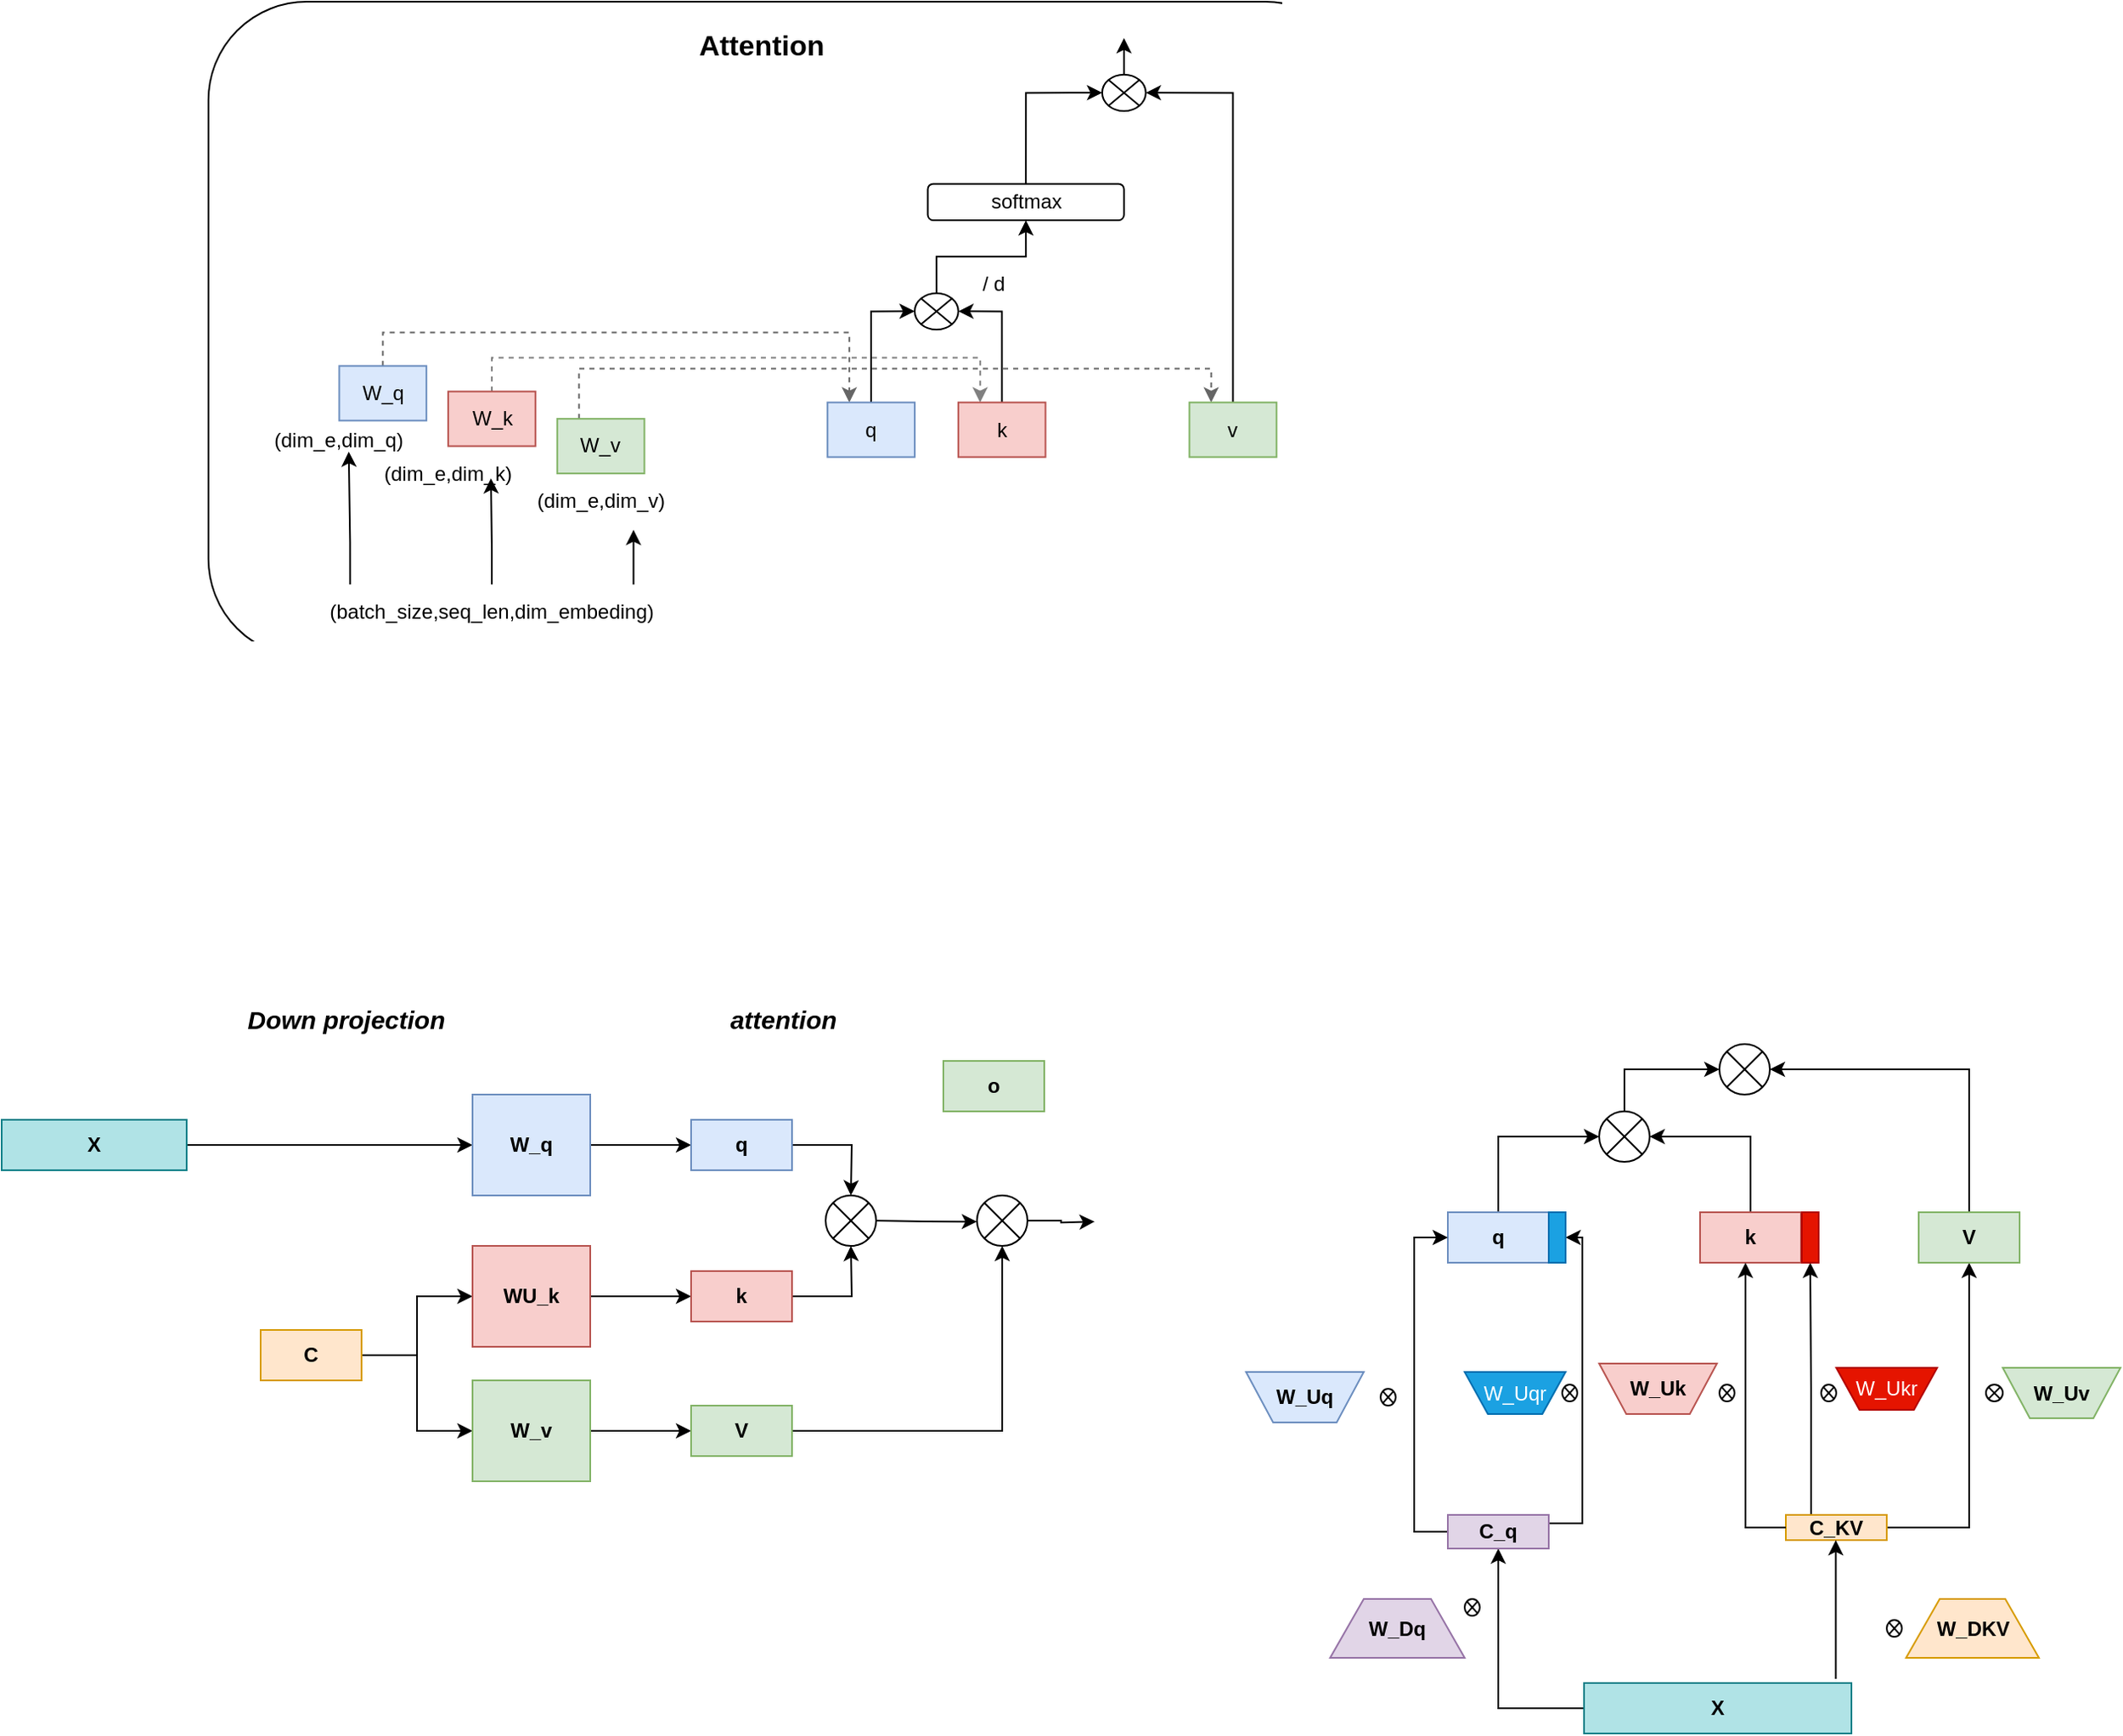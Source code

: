 <mxfile version="26.0.2">
  <diagram name="第 1 页" id="GaObuayZV9ZZrY6aDF09">
    <mxGraphModel dx="995" dy="-670" grid="1" gridSize="10" guides="1" tooltips="1" connect="1" arrows="1" fold="1" page="1" pageScale="1" pageWidth="827" pageHeight="1169" math="0" shadow="0">
      <root>
        <mxCell id="0" />
        <mxCell id="1" parent="0" />
        <mxCell id="-r-d7jzyUZq8ZXCOeAmc-230" style="edgeStyle=orthogonalEdgeStyle;rounded=0;orthogonalLoop=1;jettySize=auto;html=1;exitX=1;exitY=0.5;exitDx=0;exitDy=0;entryX=0;entryY=0.5;entryDx=0;entryDy=0;" parent="1" source="-r-d7jzyUZq8ZXCOeAmc-185" target="-r-d7jzyUZq8ZXCOeAmc-189" edge="1">
          <mxGeometry relative="1" as="geometry" />
        </mxCell>
        <mxCell id="-r-d7jzyUZq8ZXCOeAmc-185" value="&lt;b&gt;X&lt;/b&gt;" style="rounded=0;whiteSpace=wrap;html=1;fillColor=#b0e3e6;strokeColor=#0e8088;" parent="1" vertex="1">
          <mxGeometry x="120" y="1955" width="110" height="30" as="geometry" />
        </mxCell>
        <mxCell id="-r-d7jzyUZq8ZXCOeAmc-199" style="edgeStyle=orthogonalEdgeStyle;rounded=0;orthogonalLoop=1;jettySize=auto;html=1;exitX=1;exitY=0.5;exitDx=0;exitDy=0;" parent="1" source="-r-d7jzyUZq8ZXCOeAmc-188" target="-r-d7jzyUZq8ZXCOeAmc-190" edge="1">
          <mxGeometry relative="1" as="geometry" />
        </mxCell>
        <mxCell id="-r-d7jzyUZq8ZXCOeAmc-228" style="edgeStyle=orthogonalEdgeStyle;rounded=0;orthogonalLoop=1;jettySize=auto;html=1;exitX=1;exitY=0.5;exitDx=0;exitDy=0;entryX=0;entryY=0.5;entryDx=0;entryDy=0;" parent="1" source="-r-d7jzyUZq8ZXCOeAmc-188" target="-r-d7jzyUZq8ZXCOeAmc-214" edge="1">
          <mxGeometry relative="1" as="geometry" />
        </mxCell>
        <mxCell id="-r-d7jzyUZq8ZXCOeAmc-188" value="&lt;b&gt;C&lt;/b&gt;" style="rounded=0;whiteSpace=wrap;html=1;fillColor=#ffe6cc;strokeColor=#d79b00;" parent="1" vertex="1">
          <mxGeometry x="274" y="2080" width="60" height="30" as="geometry" />
        </mxCell>
        <mxCell id="-r-d7jzyUZq8ZXCOeAmc-198" style="edgeStyle=orthogonalEdgeStyle;rounded=0;orthogonalLoop=1;jettySize=auto;html=1;exitX=1;exitY=0.5;exitDx=0;exitDy=0;entryX=0;entryY=0.5;entryDx=0;entryDy=0;" parent="1" source="-r-d7jzyUZq8ZXCOeAmc-189" target="-r-d7jzyUZq8ZXCOeAmc-191" edge="1">
          <mxGeometry relative="1" as="geometry" />
        </mxCell>
        <mxCell id="-r-d7jzyUZq8ZXCOeAmc-189" value="&lt;b&gt;W_q&lt;/b&gt;" style="rounded=0;whiteSpace=wrap;html=1;fillColor=#dae8fc;strokeColor=#6c8ebf;" parent="1" vertex="1">
          <mxGeometry x="400" y="1940" width="70" height="60" as="geometry" />
        </mxCell>
        <mxCell id="-r-d7jzyUZq8ZXCOeAmc-200" style="edgeStyle=orthogonalEdgeStyle;rounded=0;orthogonalLoop=1;jettySize=auto;html=1;exitX=1;exitY=0.5;exitDx=0;exitDy=0;" parent="1" source="-r-d7jzyUZq8ZXCOeAmc-190" target="-r-d7jzyUZq8ZXCOeAmc-192" edge="1">
          <mxGeometry relative="1" as="geometry" />
        </mxCell>
        <mxCell id="-r-d7jzyUZq8ZXCOeAmc-190" value="&lt;b&gt;WU_k&lt;/b&gt;" style="rounded=0;whiteSpace=wrap;html=1;fillColor=#f8cecc;strokeColor=#b85450;" parent="1" vertex="1">
          <mxGeometry x="400" y="2030" width="70" height="60" as="geometry" />
        </mxCell>
        <mxCell id="-r-d7jzyUZq8ZXCOeAmc-207" style="edgeStyle=orthogonalEdgeStyle;rounded=0;orthogonalLoop=1;jettySize=auto;html=1;exitX=1;exitY=0.5;exitDx=0;exitDy=0;entryX=0.5;entryY=0;entryDx=0;entryDy=0;" parent="1" source="-r-d7jzyUZq8ZXCOeAmc-191" edge="1">
          <mxGeometry relative="1" as="geometry">
            <mxPoint x="625" y="2000" as="targetPoint" />
          </mxGeometry>
        </mxCell>
        <mxCell id="-r-d7jzyUZq8ZXCOeAmc-191" value="&lt;b&gt;q&lt;/b&gt;" style="rounded=0;whiteSpace=wrap;html=1;fillColor=#dae8fc;strokeColor=#6c8ebf;" parent="1" vertex="1">
          <mxGeometry x="530" y="1955" width="60" height="30" as="geometry" />
        </mxCell>
        <mxCell id="-r-d7jzyUZq8ZXCOeAmc-208" style="edgeStyle=orthogonalEdgeStyle;rounded=0;orthogonalLoop=1;jettySize=auto;html=1;exitX=1;exitY=0.5;exitDx=0;exitDy=0;entryX=0.5;entryY=1;entryDx=0;entryDy=0;" parent="1" source="-r-d7jzyUZq8ZXCOeAmc-192" edge="1">
          <mxGeometry relative="1" as="geometry">
            <mxPoint x="625" y="2030" as="targetPoint" />
          </mxGeometry>
        </mxCell>
        <mxCell id="-r-d7jzyUZq8ZXCOeAmc-192" value="&lt;b&gt;k&lt;/b&gt;" style="rounded=0;whiteSpace=wrap;html=1;fillColor=#f8cecc;strokeColor=#b85450;" parent="1" vertex="1">
          <mxGeometry x="530" y="2045" width="60" height="30" as="geometry" />
        </mxCell>
        <mxCell id="-r-d7jzyUZq8ZXCOeAmc-201" value="&lt;b&gt;&lt;i&gt;&lt;font style=&quot;font-size: 15px;&quot;&gt;Down projection&lt;/font&gt;&lt;/i&gt;&lt;/b&gt;" style="text;html=1;align=center;verticalAlign=middle;whiteSpace=wrap;rounded=0;" parent="1" vertex="1">
          <mxGeometry x="250" y="1880" width="150" height="30" as="geometry" />
        </mxCell>
        <mxCell id="-r-d7jzyUZq8ZXCOeAmc-202" value="&lt;b&gt;&lt;i&gt;&lt;font style=&quot;font-size: 15px;&quot;&gt;attention&lt;/font&gt;&lt;/i&gt;&lt;/b&gt;" style="text;html=1;align=center;verticalAlign=middle;whiteSpace=wrap;rounded=0;" parent="1" vertex="1">
          <mxGeometry x="510" y="1880" width="150" height="30" as="geometry" />
        </mxCell>
        <mxCell id="-r-d7jzyUZq8ZXCOeAmc-211" style="edgeStyle=orthogonalEdgeStyle;rounded=0;orthogonalLoop=1;jettySize=auto;html=1;exitX=1;exitY=0.5;exitDx=0;exitDy=0;" parent="1" edge="1">
          <mxGeometry relative="1" as="geometry">
            <mxPoint x="700" y="2015.588" as="targetPoint" />
            <mxPoint x="640.0" y="2015" as="sourcePoint" />
          </mxGeometry>
        </mxCell>
        <mxCell id="-r-d7jzyUZq8ZXCOeAmc-209" style="edgeStyle=orthogonalEdgeStyle;rounded=0;orthogonalLoop=1;jettySize=auto;html=1;exitX=0.5;exitY=1;exitDx=0;exitDy=0;" parent="1" source="-r-d7jzyUZq8ZXCOeAmc-202" target="-r-d7jzyUZq8ZXCOeAmc-202" edge="1">
          <mxGeometry relative="1" as="geometry" />
        </mxCell>
        <mxCell id="-r-d7jzyUZq8ZXCOeAmc-212" value="" style="shape=sumEllipse;perimeter=ellipsePerimeter;whiteSpace=wrap;html=1;backgroundOutline=1;" parent="1" vertex="1">
          <mxGeometry x="610" y="2000" width="30" height="30" as="geometry" />
        </mxCell>
        <mxCell id="-r-d7jzyUZq8ZXCOeAmc-223" style="edgeStyle=orthogonalEdgeStyle;rounded=0;orthogonalLoop=1;jettySize=auto;html=1;exitX=1;exitY=0.5;exitDx=0;exitDy=0;" parent="1" source="-r-d7jzyUZq8ZXCOeAmc-213" edge="1">
          <mxGeometry relative="1" as="geometry">
            <mxPoint x="770" y="2015.588" as="targetPoint" />
          </mxGeometry>
        </mxCell>
        <mxCell id="-r-d7jzyUZq8ZXCOeAmc-213" value="" style="shape=sumEllipse;perimeter=ellipsePerimeter;whiteSpace=wrap;html=1;backgroundOutline=1;" parent="1" vertex="1">
          <mxGeometry x="700" y="2000" width="30" height="30" as="geometry" />
        </mxCell>
        <mxCell id="-r-d7jzyUZq8ZXCOeAmc-217" style="edgeStyle=orthogonalEdgeStyle;rounded=0;orthogonalLoop=1;jettySize=auto;html=1;exitX=1;exitY=0.5;exitDx=0;exitDy=0;entryX=0.5;entryY=1;entryDx=0;entryDy=0;" parent="1" source="-r-d7jzyUZq8ZXCOeAmc-218" target="-r-d7jzyUZq8ZXCOeAmc-213" edge="1">
          <mxGeometry relative="1" as="geometry" />
        </mxCell>
        <mxCell id="-r-d7jzyUZq8ZXCOeAmc-220" style="edgeStyle=orthogonalEdgeStyle;rounded=0;orthogonalLoop=1;jettySize=auto;html=1;exitX=1;exitY=0.5;exitDx=0;exitDy=0;entryX=0;entryY=0.5;entryDx=0;entryDy=0;" parent="1" source="-r-d7jzyUZq8ZXCOeAmc-214" target="-r-d7jzyUZq8ZXCOeAmc-218" edge="1">
          <mxGeometry relative="1" as="geometry" />
        </mxCell>
        <mxCell id="-r-d7jzyUZq8ZXCOeAmc-214" value="&lt;b&gt;W_v&lt;/b&gt;" style="rounded=0;whiteSpace=wrap;html=1;fillColor=#d5e8d4;strokeColor=#82b366;" parent="1" vertex="1">
          <mxGeometry x="400" y="2110" width="70" height="60" as="geometry" />
        </mxCell>
        <mxCell id="-r-d7jzyUZq8ZXCOeAmc-218" value="&lt;b&gt;V&lt;/b&gt;" style="rounded=0;whiteSpace=wrap;html=1;fillColor=#d5e8d4;strokeColor=#82b366;" parent="1" vertex="1">
          <mxGeometry x="530" y="2125" width="60" height="30" as="geometry" />
        </mxCell>
        <mxCell id="-r-d7jzyUZq8ZXCOeAmc-226" value="&lt;b&gt;o&lt;/b&gt;" style="rounded=0;whiteSpace=wrap;html=1;fillColor=#d5e8d4;strokeColor=#82b366;" parent="1" vertex="1">
          <mxGeometry x="680" y="1920" width="60" height="30" as="geometry" />
        </mxCell>
        <mxCell id="DJ5MSKaRVRDGybE-odoW-30" value="" style="group" vertex="1" connectable="0" parent="1">
          <mxGeometry x="230" y="1290" width="700" height="390" as="geometry" />
        </mxCell>
        <mxCell id="DJ5MSKaRVRDGybE-odoW-31" value="" style="rounded=1;whiteSpace=wrap;html=1;" vertex="1" parent="DJ5MSKaRVRDGybE-odoW-30">
          <mxGeometry x="12.963" width="687.037" height="390" as="geometry" />
        </mxCell>
        <mxCell id="DJ5MSKaRVRDGybE-odoW-32" style="edgeStyle=orthogonalEdgeStyle;rounded=0;orthogonalLoop=1;jettySize=auto;html=1;exitX=0.5;exitY=0;exitDx=0;exitDy=0;entryX=0.25;entryY=0;entryDx=0;entryDy=0;dashed=1;strokeColor=#666666;" edge="1" parent="DJ5MSKaRVRDGybE-odoW-30" source="DJ5MSKaRVRDGybE-odoW-33" target="DJ5MSKaRVRDGybE-odoW-41">
          <mxGeometry relative="1" as="geometry" />
        </mxCell>
        <mxCell id="DJ5MSKaRVRDGybE-odoW-33" value="W_q" style="rounded=0;whiteSpace=wrap;html=1;fillColor=#dae8fc;strokeColor=#6c8ebf;" vertex="1" parent="DJ5MSKaRVRDGybE-odoW-30">
          <mxGeometry x="90.741" y="216.667" width="51.852" height="32.5" as="geometry" />
        </mxCell>
        <mxCell id="DJ5MSKaRVRDGybE-odoW-34" style="edgeStyle=orthogonalEdgeStyle;rounded=0;orthogonalLoop=1;jettySize=auto;html=1;exitX=0.5;exitY=0;exitDx=0;exitDy=0;entryX=0.25;entryY=0;entryDx=0;entryDy=0;dashed=1;strokeColor=#808080;" edge="1" parent="DJ5MSKaRVRDGybE-odoW-30" source="DJ5MSKaRVRDGybE-odoW-35" target="DJ5MSKaRVRDGybE-odoW-43">
          <mxGeometry relative="1" as="geometry" />
        </mxCell>
        <mxCell id="DJ5MSKaRVRDGybE-odoW-35" value="W_k" style="rounded=0;whiteSpace=wrap;html=1;fillColor=#f8cecc;strokeColor=#b85450;" vertex="1" parent="DJ5MSKaRVRDGybE-odoW-30">
          <mxGeometry x="155.556" y="231.833" width="51.852" height="32.5" as="geometry" />
        </mxCell>
        <mxCell id="DJ5MSKaRVRDGybE-odoW-36" style="edgeStyle=orthogonalEdgeStyle;rounded=0;orthogonalLoop=1;jettySize=auto;html=1;exitX=0.25;exitY=0;exitDx=0;exitDy=0;entryX=0.25;entryY=0;entryDx=0;entryDy=0;dashed=1;strokeColor=#666666;" edge="1" parent="DJ5MSKaRVRDGybE-odoW-30" source="DJ5MSKaRVRDGybE-odoW-37" target="DJ5MSKaRVRDGybE-odoW-45">
          <mxGeometry relative="1" as="geometry" />
        </mxCell>
        <mxCell id="DJ5MSKaRVRDGybE-odoW-37" value="W_v" style="rounded=0;whiteSpace=wrap;html=1;fillColor=#d5e8d4;strokeColor=#82b366;" vertex="1" parent="DJ5MSKaRVRDGybE-odoW-30">
          <mxGeometry x="220.37" y="248.083" width="51.852" height="32.5" as="geometry" />
        </mxCell>
        <mxCell id="DJ5MSKaRVRDGybE-odoW-38" style="edgeStyle=orthogonalEdgeStyle;rounded=0;orthogonalLoop=1;jettySize=auto;html=1;exitX=0.75;exitY=0;exitDx=0;exitDy=0;" edge="1" parent="DJ5MSKaRVRDGybE-odoW-30" source="DJ5MSKaRVRDGybE-odoW-39">
          <mxGeometry relative="1" as="geometry">
            <mxPoint x="265.741" y="314.167" as="targetPoint" />
          </mxGeometry>
        </mxCell>
        <mxCell id="DJ5MSKaRVRDGybE-odoW-39" value="(batch_size,seq_len,dim_embeding)" style="text;html=1;align=center;verticalAlign=middle;whiteSpace=wrap;rounded=0;" vertex="1" parent="DJ5MSKaRVRDGybE-odoW-30">
          <mxGeometry x="12.963" y="346.667" width="337.037" height="32.5" as="geometry" />
        </mxCell>
        <mxCell id="DJ5MSKaRVRDGybE-odoW-40" style="edgeStyle=orthogonalEdgeStyle;rounded=0;orthogonalLoop=1;jettySize=auto;html=1;exitX=0.5;exitY=0;exitDx=0;exitDy=0;entryX=0;entryY=0.5;entryDx=0;entryDy=0;" edge="1" parent="DJ5MSKaRVRDGybE-odoW-30" source="DJ5MSKaRVRDGybE-odoW-41" target="DJ5MSKaRVRDGybE-odoW-47">
          <mxGeometry relative="1" as="geometry" />
        </mxCell>
        <mxCell id="DJ5MSKaRVRDGybE-odoW-41" value="q" style="rounded=0;whiteSpace=wrap;html=1;fillColor=#dae8fc;strokeColor=#6c8ebf;" vertex="1" parent="DJ5MSKaRVRDGybE-odoW-30">
          <mxGeometry x="381.111" y="238.333" width="51.852" height="32.5" as="geometry" />
        </mxCell>
        <mxCell id="DJ5MSKaRVRDGybE-odoW-42" style="edgeStyle=orthogonalEdgeStyle;rounded=0;orthogonalLoop=1;jettySize=auto;html=1;exitX=0.5;exitY=0;exitDx=0;exitDy=0;entryX=1;entryY=0.5;entryDx=0;entryDy=0;" edge="1" parent="DJ5MSKaRVRDGybE-odoW-30" source="DJ5MSKaRVRDGybE-odoW-43" target="DJ5MSKaRVRDGybE-odoW-47">
          <mxGeometry relative="1" as="geometry" />
        </mxCell>
        <mxCell id="DJ5MSKaRVRDGybE-odoW-43" value="k" style="rounded=0;whiteSpace=wrap;html=1;fillColor=#f8cecc;strokeColor=#b85450;" vertex="1" parent="DJ5MSKaRVRDGybE-odoW-30">
          <mxGeometry x="458.889" y="238.333" width="51.852" height="32.5" as="geometry" />
        </mxCell>
        <mxCell id="DJ5MSKaRVRDGybE-odoW-44" style="edgeStyle=orthogonalEdgeStyle;rounded=0;orthogonalLoop=1;jettySize=auto;html=1;exitX=0.5;exitY=0;exitDx=0;exitDy=0;entryX=1;entryY=0.5;entryDx=0;entryDy=0;" edge="1" parent="DJ5MSKaRVRDGybE-odoW-30" source="DJ5MSKaRVRDGybE-odoW-45" target="DJ5MSKaRVRDGybE-odoW-51">
          <mxGeometry relative="1" as="geometry" />
        </mxCell>
        <mxCell id="DJ5MSKaRVRDGybE-odoW-45" value="v" style="rounded=0;whiteSpace=wrap;html=1;fillColor=#d5e8d4;strokeColor=#82b366;" vertex="1" parent="DJ5MSKaRVRDGybE-odoW-30">
          <mxGeometry x="596.296" y="238.333" width="51.852" height="32.5" as="geometry" />
        </mxCell>
        <mxCell id="DJ5MSKaRVRDGybE-odoW-46" style="edgeStyle=orthogonalEdgeStyle;rounded=0;orthogonalLoop=1;jettySize=auto;html=1;exitX=0.5;exitY=0;exitDx=0;exitDy=0;entryX=0.5;entryY=1;entryDx=0;entryDy=0;" edge="1" parent="DJ5MSKaRVRDGybE-odoW-30" source="DJ5MSKaRVRDGybE-odoW-47" target="DJ5MSKaRVRDGybE-odoW-49">
          <mxGeometry relative="1" as="geometry" />
        </mxCell>
        <mxCell id="DJ5MSKaRVRDGybE-odoW-47" value="" style="shape=sumEllipse;perimeter=ellipsePerimeter;whiteSpace=wrap;html=1;backgroundOutline=1;" vertex="1" parent="DJ5MSKaRVRDGybE-odoW-30">
          <mxGeometry x="432.963" y="173.333" width="25.926" height="21.667" as="geometry" />
        </mxCell>
        <mxCell id="DJ5MSKaRVRDGybE-odoW-48" style="edgeStyle=orthogonalEdgeStyle;rounded=0;orthogonalLoop=1;jettySize=auto;html=1;exitX=0.5;exitY=0;exitDx=0;exitDy=0;entryX=0;entryY=0.5;entryDx=0;entryDy=0;" edge="1" parent="DJ5MSKaRVRDGybE-odoW-30" source="DJ5MSKaRVRDGybE-odoW-49" target="DJ5MSKaRVRDGybE-odoW-51">
          <mxGeometry relative="1" as="geometry" />
        </mxCell>
        <mxCell id="DJ5MSKaRVRDGybE-odoW-49" value="softmax" style="rounded=1;whiteSpace=wrap;html=1;" vertex="1" parent="DJ5MSKaRVRDGybE-odoW-30">
          <mxGeometry x="440.741" y="108.333" width="116.667" height="21.667" as="geometry" />
        </mxCell>
        <mxCell id="DJ5MSKaRVRDGybE-odoW-50" style="edgeStyle=orthogonalEdgeStyle;rounded=0;orthogonalLoop=1;jettySize=auto;html=1;exitX=0.5;exitY=0;exitDx=0;exitDy=0;" edge="1" parent="DJ5MSKaRVRDGybE-odoW-30" source="DJ5MSKaRVRDGybE-odoW-51">
          <mxGeometry relative="1" as="geometry">
            <mxPoint x="557.407" y="21.667" as="targetPoint" />
          </mxGeometry>
        </mxCell>
        <mxCell id="DJ5MSKaRVRDGybE-odoW-51" value="" style="shape=sumEllipse;perimeter=ellipsePerimeter;whiteSpace=wrap;html=1;backgroundOutline=1;" vertex="1" parent="DJ5MSKaRVRDGybE-odoW-30">
          <mxGeometry x="544.444" y="43.333" width="25.926" height="21.667" as="geometry" />
        </mxCell>
        <mxCell id="DJ5MSKaRVRDGybE-odoW-52" value="/ d" style="text;html=1;align=center;verticalAlign=middle;whiteSpace=wrap;rounded=0;" vertex="1" parent="DJ5MSKaRVRDGybE-odoW-30">
          <mxGeometry x="440.741" y="151.667" width="77.778" height="32.5" as="geometry" />
        </mxCell>
        <mxCell id="DJ5MSKaRVRDGybE-odoW-53" value="(dim_e,dim_q)" style="text;html=1;align=center;verticalAlign=middle;whiteSpace=wrap;rounded=0;" vertex="1" parent="DJ5MSKaRVRDGybE-odoW-30">
          <mxGeometry y="244.833" width="181.481" height="32.5" as="geometry" />
        </mxCell>
        <mxCell id="DJ5MSKaRVRDGybE-odoW-54" value="(dim_e,dim_k)" style="text;html=1;align=center;verticalAlign=middle;whiteSpace=wrap;rounded=0;" vertex="1" parent="DJ5MSKaRVRDGybE-odoW-30">
          <mxGeometry x="64.815" y="264.333" width="181.481" height="32.5" as="geometry" />
        </mxCell>
        <mxCell id="DJ5MSKaRVRDGybE-odoW-55" value="(dim_e,dim_v)" style="text;html=1;align=center;verticalAlign=middle;whiteSpace=wrap;rounded=0;" vertex="1" parent="DJ5MSKaRVRDGybE-odoW-30">
          <mxGeometry x="155.556" y="280.583" width="181.481" height="32.5" as="geometry" />
        </mxCell>
        <mxCell id="DJ5MSKaRVRDGybE-odoW-56" style="edgeStyle=orthogonalEdgeStyle;rounded=0;orthogonalLoop=1;jettySize=auto;html=1;exitX=0.25;exitY=0;exitDx=0;exitDy=0;entryX=0.174;entryY=0.1;entryDx=0;entryDy=0;entryPerimeter=0;" edge="1" parent="DJ5MSKaRVRDGybE-odoW-30" source="DJ5MSKaRVRDGybE-odoW-39" target="DJ5MSKaRVRDGybE-odoW-54">
          <mxGeometry relative="1" as="geometry" />
        </mxCell>
        <mxCell id="DJ5MSKaRVRDGybE-odoW-57" style="edgeStyle=orthogonalEdgeStyle;rounded=0;orthogonalLoop=1;jettySize=auto;html=1;exitX=0.5;exitY=0;exitDx=0;exitDy=0;entryX=0.14;entryY=0.089;entryDx=0;entryDy=0;entryPerimeter=0;" edge="1" parent="DJ5MSKaRVRDGybE-odoW-30" source="DJ5MSKaRVRDGybE-odoW-39" target="DJ5MSKaRVRDGybE-odoW-55">
          <mxGeometry relative="1" as="geometry" />
        </mxCell>
        <mxCell id="DJ5MSKaRVRDGybE-odoW-58" value="&lt;b&gt;&lt;font style=&quot;font-size: 17px;&quot;&gt;Attention&lt;/font&gt;&lt;/b&gt;" style="text;html=1;align=center;verticalAlign=middle;whiteSpace=wrap;rounded=0;" vertex="1" parent="DJ5MSKaRVRDGybE-odoW-30">
          <mxGeometry x="303.333" y="10.833" width="77.778" height="32.5" as="geometry" />
        </mxCell>
        <mxCell id="DJ5MSKaRVRDGybE-odoW-99" style="edgeStyle=orthogonalEdgeStyle;rounded=0;orthogonalLoop=1;jettySize=auto;html=1;exitX=0;exitY=0.5;exitDx=0;exitDy=0;entryX=0.5;entryY=1;entryDx=0;entryDy=0;" edge="1" parent="1" source="DJ5MSKaRVRDGybE-odoW-60" target="DJ5MSKaRVRDGybE-odoW-98">
          <mxGeometry relative="1" as="geometry" />
        </mxCell>
        <mxCell id="DJ5MSKaRVRDGybE-odoW-60" value="&lt;b&gt;X&lt;/b&gt;" style="rounded=0;whiteSpace=wrap;html=1;fillColor=#b0e3e6;strokeColor=#0e8088;" vertex="1" parent="1">
          <mxGeometry x="1061" y="2290" width="159" height="30" as="geometry" />
        </mxCell>
        <mxCell id="DJ5MSKaRVRDGybE-odoW-61" value="&lt;b&gt;W_DKV&lt;/b&gt;" style="shape=trapezoid;perimeter=trapezoidPerimeter;whiteSpace=wrap;html=1;fixedSize=1;fillColor=#ffe6cc;strokeColor=#d79b00;" vertex="1" parent="1">
          <mxGeometry x="1252.5" y="2240" width="79" height="35" as="geometry" />
        </mxCell>
        <mxCell id="DJ5MSKaRVRDGybE-odoW-76" style="edgeStyle=orthogonalEdgeStyle;rounded=0;orthogonalLoop=1;jettySize=auto;html=1;exitX=1;exitY=0.5;exitDx=0;exitDy=0;entryX=0.5;entryY=1;entryDx=0;entryDy=0;" edge="1" parent="1" source="DJ5MSKaRVRDGybE-odoW-62" target="DJ5MSKaRVRDGybE-odoW-68">
          <mxGeometry relative="1" as="geometry">
            <Array as="points">
              <mxPoint x="1290" y="2198" />
            </Array>
          </mxGeometry>
        </mxCell>
        <mxCell id="DJ5MSKaRVRDGybE-odoW-113" style="edgeStyle=orthogonalEdgeStyle;rounded=0;orthogonalLoop=1;jettySize=auto;html=1;exitX=0.5;exitY=0;exitDx=0;exitDy=0;entryX=0.5;entryY=1;entryDx=0;entryDy=0;" edge="1" parent="1" source="DJ5MSKaRVRDGybE-odoW-62" target="DJ5MSKaRVRDGybE-odoW-111">
          <mxGeometry relative="1" as="geometry">
            <Array as="points">
              <mxPoint x="1196" y="2190" />
              <mxPoint x="1196" y="2115" />
            </Array>
          </mxGeometry>
        </mxCell>
        <mxCell id="DJ5MSKaRVRDGybE-odoW-62" value="&lt;b&gt;C_KV&lt;/b&gt;" style="rounded=0;whiteSpace=wrap;html=1;fillColor=#ffe6cc;strokeColor=#d79b00;" vertex="1" parent="1">
          <mxGeometry x="1181" y="2190" width="60" height="15" as="geometry" />
        </mxCell>
        <mxCell id="DJ5MSKaRVRDGybE-odoW-63" value="&lt;b&gt;W_Dq&lt;/b&gt;" style="shape=trapezoid;perimeter=trapezoidPerimeter;whiteSpace=wrap;html=1;fixedSize=1;fillColor=#e1d5e7;strokeColor=#9673a6;" vertex="1" parent="1">
          <mxGeometry x="910" y="2240" width="80" height="35" as="geometry" />
        </mxCell>
        <mxCell id="DJ5MSKaRVRDGybE-odoW-87" style="edgeStyle=orthogonalEdgeStyle;rounded=0;orthogonalLoop=1;jettySize=auto;html=1;exitX=0.5;exitY=0;exitDx=0;exitDy=0;entryX=1;entryY=0.5;entryDx=0;entryDy=0;" edge="1" parent="1" source="DJ5MSKaRVRDGybE-odoW-65" target="DJ5MSKaRVRDGybE-odoW-85">
          <mxGeometry relative="1" as="geometry" />
        </mxCell>
        <mxCell id="DJ5MSKaRVRDGybE-odoW-65" value="&lt;b&gt;k&lt;/b&gt;" style="rounded=0;whiteSpace=wrap;html=1;fillColor=#f8cecc;strokeColor=#b85450;" vertex="1" parent="1">
          <mxGeometry x="1130" y="2010" width="60" height="30" as="geometry" />
        </mxCell>
        <mxCell id="DJ5MSKaRVRDGybE-odoW-91" style="edgeStyle=orthogonalEdgeStyle;rounded=0;orthogonalLoop=1;jettySize=auto;html=1;exitX=0.5;exitY=0;exitDx=0;exitDy=0;entryX=1;entryY=0.5;entryDx=0;entryDy=0;" edge="1" parent="1" source="DJ5MSKaRVRDGybE-odoW-68" target="DJ5MSKaRVRDGybE-odoW-89">
          <mxGeometry relative="1" as="geometry" />
        </mxCell>
        <mxCell id="DJ5MSKaRVRDGybE-odoW-68" value="&lt;b&gt;V&lt;/b&gt;" style="rounded=0;whiteSpace=wrap;html=1;fillColor=#d5e8d4;strokeColor=#82b366;" vertex="1" parent="1">
          <mxGeometry x="1260" y="2010" width="60" height="30" as="geometry" />
        </mxCell>
        <mxCell id="DJ5MSKaRVRDGybE-odoW-86" style="edgeStyle=orthogonalEdgeStyle;rounded=0;orthogonalLoop=1;jettySize=auto;html=1;exitX=0.5;exitY=0;exitDx=0;exitDy=0;entryX=0;entryY=0.5;entryDx=0;entryDy=0;" edge="1" parent="1" source="DJ5MSKaRVRDGybE-odoW-69" target="DJ5MSKaRVRDGybE-odoW-85">
          <mxGeometry relative="1" as="geometry" />
        </mxCell>
        <mxCell id="DJ5MSKaRVRDGybE-odoW-69" value="&lt;b&gt;q&lt;/b&gt;" style="rounded=0;whiteSpace=wrap;html=1;fillColor=#dae8fc;strokeColor=#6c8ebf;" vertex="1" parent="1">
          <mxGeometry x="980" y="2010" width="60" height="30" as="geometry" />
        </mxCell>
        <mxCell id="DJ5MSKaRVRDGybE-odoW-78" value="" style="shape=sumEllipse;perimeter=ellipsePerimeter;whiteSpace=wrap;html=1;backgroundOutline=1;" vertex="1" parent="1">
          <mxGeometry x="1300" y="2112.5" width="10" height="10" as="geometry" />
        </mxCell>
        <mxCell id="DJ5MSKaRVRDGybE-odoW-80" value="" style="shape=sumEllipse;perimeter=ellipsePerimeter;whiteSpace=wrap;html=1;backgroundOutline=1;" vertex="1" parent="1">
          <mxGeometry x="1141.5" y="2112.5" width="9" height="10" as="geometry" />
        </mxCell>
        <mxCell id="DJ5MSKaRVRDGybE-odoW-81" style="edgeStyle=orthogonalEdgeStyle;rounded=0;orthogonalLoop=1;jettySize=auto;html=1;exitX=0;exitY=0.5;exitDx=0;exitDy=0;entryX=0.45;entryY=1;entryDx=0;entryDy=0;entryPerimeter=0;" edge="1" parent="1" source="DJ5MSKaRVRDGybE-odoW-62" target="DJ5MSKaRVRDGybE-odoW-65">
          <mxGeometry relative="1" as="geometry" />
        </mxCell>
        <mxCell id="DJ5MSKaRVRDGybE-odoW-82" value="" style="endArrow=classic;html=1;rounded=0;entryX=0.5;entryY=1;entryDx=0;entryDy=0;" edge="1" parent="1">
          <mxGeometry width="50" height="50" relative="1" as="geometry">
            <mxPoint x="1210.71" y="2287.5" as="sourcePoint" />
            <mxPoint x="1210.71" y="2205" as="targetPoint" />
          </mxGeometry>
        </mxCell>
        <mxCell id="DJ5MSKaRVRDGybE-odoW-83" value="" style="shape=sumEllipse;perimeter=ellipsePerimeter;whiteSpace=wrap;html=1;backgroundOutline=1;" vertex="1" parent="1">
          <mxGeometry x="1241" y="2252.5" width="9" height="10" as="geometry" />
        </mxCell>
        <mxCell id="DJ5MSKaRVRDGybE-odoW-84" value="" style="shape=sumEllipse;perimeter=ellipsePerimeter;whiteSpace=wrap;html=1;backgroundOutline=1;" vertex="1" parent="1">
          <mxGeometry x="990" y="2240" width="9" height="10" as="geometry" />
        </mxCell>
        <mxCell id="DJ5MSKaRVRDGybE-odoW-90" style="edgeStyle=orthogonalEdgeStyle;rounded=0;orthogonalLoop=1;jettySize=auto;html=1;exitX=0.5;exitY=0;exitDx=0;exitDy=0;entryX=0;entryY=0.5;entryDx=0;entryDy=0;" edge="1" parent="1" source="DJ5MSKaRVRDGybE-odoW-85" target="DJ5MSKaRVRDGybE-odoW-89">
          <mxGeometry relative="1" as="geometry" />
        </mxCell>
        <mxCell id="DJ5MSKaRVRDGybE-odoW-85" value="" style="shape=sumEllipse;perimeter=ellipsePerimeter;whiteSpace=wrap;html=1;backgroundOutline=1;" vertex="1" parent="1">
          <mxGeometry x="1070" y="1950" width="30" height="30" as="geometry" />
        </mxCell>
        <mxCell id="DJ5MSKaRVRDGybE-odoW-89" value="" style="shape=sumEllipse;perimeter=ellipsePerimeter;whiteSpace=wrap;html=1;backgroundOutline=1;" vertex="1" parent="1">
          <mxGeometry x="1141.5" y="1910" width="30" height="30" as="geometry" />
        </mxCell>
        <mxCell id="DJ5MSKaRVRDGybE-odoW-93" value="&lt;b&gt;W_Uk&lt;/b&gt;" style="verticalLabelPosition=middle;verticalAlign=middle;html=1;shape=trapezoid;perimeter=trapezoidPerimeter;whiteSpace=wrap;size=0.23;arcSize=10;flipV=1;labelPosition=center;align=center;fillColor=#f8cecc;strokeColor=#b85450;" vertex="1" parent="1">
          <mxGeometry x="1070" y="2100" width="70" height="30" as="geometry" />
        </mxCell>
        <mxCell id="DJ5MSKaRVRDGybE-odoW-94" value="&lt;b&gt;W_Uv&lt;/b&gt;" style="verticalLabelPosition=middle;verticalAlign=middle;html=1;shape=trapezoid;perimeter=trapezoidPerimeter;whiteSpace=wrap;size=0.23;arcSize=10;flipV=1;labelPosition=center;align=center;fillColor=#d5e8d4;strokeColor=#82b366;" vertex="1" parent="1">
          <mxGeometry x="1310" y="2102.5" width="70" height="30" as="geometry" />
        </mxCell>
        <mxCell id="DJ5MSKaRVRDGybE-odoW-103" style="edgeStyle=orthogonalEdgeStyle;rounded=0;orthogonalLoop=1;jettySize=auto;html=1;exitX=0;exitY=0.5;exitDx=0;exitDy=0;entryX=0;entryY=0.5;entryDx=0;entryDy=0;" edge="1" parent="1" source="DJ5MSKaRVRDGybE-odoW-98" target="DJ5MSKaRVRDGybE-odoW-69">
          <mxGeometry relative="1" as="geometry" />
        </mxCell>
        <mxCell id="DJ5MSKaRVRDGybE-odoW-107" style="edgeStyle=orthogonalEdgeStyle;rounded=0;orthogonalLoop=1;jettySize=auto;html=1;exitX=1;exitY=0.5;exitDx=0;exitDy=0;entryX=1;entryY=0.5;entryDx=0;entryDy=0;" edge="1" parent="1" source="DJ5MSKaRVRDGybE-odoW-98" target="DJ5MSKaRVRDGybE-odoW-105">
          <mxGeometry relative="1" as="geometry">
            <Array as="points">
              <mxPoint x="1060" y="2195" />
              <mxPoint x="1060" y="2025" />
            </Array>
          </mxGeometry>
        </mxCell>
        <mxCell id="DJ5MSKaRVRDGybE-odoW-98" value="&lt;b&gt;C_q&lt;/b&gt;" style="rounded=0;whiteSpace=wrap;html=1;fillColor=#e1d5e7;strokeColor=#9673a6;" vertex="1" parent="1">
          <mxGeometry x="980" y="2190" width="60" height="20" as="geometry" />
        </mxCell>
        <mxCell id="DJ5MSKaRVRDGybE-odoW-100" value="&lt;b&gt;W_Uq&lt;/b&gt;" style="verticalLabelPosition=middle;verticalAlign=middle;html=1;shape=trapezoid;perimeter=trapezoidPerimeter;whiteSpace=wrap;size=0.23;arcSize=10;flipV=1;labelPosition=center;align=center;fillColor=#dae8fc;strokeColor=#6c8ebf;" vertex="1" parent="1">
          <mxGeometry x="860" y="2105" width="70" height="30" as="geometry" />
        </mxCell>
        <mxCell id="DJ5MSKaRVRDGybE-odoW-104" value="" style="shape=sumEllipse;perimeter=ellipsePerimeter;whiteSpace=wrap;html=1;backgroundOutline=1;" vertex="1" parent="1">
          <mxGeometry x="940" y="2115" width="9" height="10" as="geometry" />
        </mxCell>
        <mxCell id="DJ5MSKaRVRDGybE-odoW-105" value="" style="rounded=0;whiteSpace=wrap;html=1;fillColor=#1ba1e2;fontColor=#ffffff;strokeColor=#006EAF;" vertex="1" parent="1">
          <mxGeometry x="1040" y="2010" width="10" height="30" as="geometry" />
        </mxCell>
        <mxCell id="DJ5MSKaRVRDGybE-odoW-106" value="W_Uqr" style="verticalLabelPosition=middle;verticalAlign=middle;html=1;shape=trapezoid;perimeter=trapezoidPerimeter;whiteSpace=wrap;size=0.23;arcSize=10;flipV=1;labelPosition=center;align=center;fillColor=#1ba1e2;strokeColor=#006EAF;fontColor=#ffffff;" vertex="1" parent="1">
          <mxGeometry x="990" y="2105" width="60" height="25" as="geometry" />
        </mxCell>
        <mxCell id="DJ5MSKaRVRDGybE-odoW-108" value="" style="shape=sumEllipse;perimeter=ellipsePerimeter;whiteSpace=wrap;html=1;backgroundOutline=1;" vertex="1" parent="1">
          <mxGeometry x="1048" y="2112.5" width="9" height="10" as="geometry" />
        </mxCell>
        <mxCell id="DJ5MSKaRVRDGybE-odoW-111" value="" style="rounded=0;whiteSpace=wrap;html=1;fillColor=#e51400;fontColor=#ffffff;strokeColor=#B20000;" vertex="1" parent="1">
          <mxGeometry x="1190.5" y="2010" width="10" height="30" as="geometry" />
        </mxCell>
        <mxCell id="DJ5MSKaRVRDGybE-odoW-112" value="W_Ukr" style="verticalLabelPosition=middle;verticalAlign=middle;html=1;shape=trapezoid;perimeter=trapezoidPerimeter;whiteSpace=wrap;size=0.23;arcSize=10;flipV=1;labelPosition=center;align=center;fillColor=#e51400;strokeColor=#B20000;fontColor=#ffffff;" vertex="1" parent="1">
          <mxGeometry x="1211" y="2102.5" width="60" height="25" as="geometry" />
        </mxCell>
        <mxCell id="DJ5MSKaRVRDGybE-odoW-114" value="" style="shape=sumEllipse;perimeter=ellipsePerimeter;whiteSpace=wrap;html=1;backgroundOutline=1;" vertex="1" parent="1">
          <mxGeometry x="1202" y="2112.5" width="9" height="10" as="geometry" />
        </mxCell>
      </root>
    </mxGraphModel>
  </diagram>
</mxfile>
